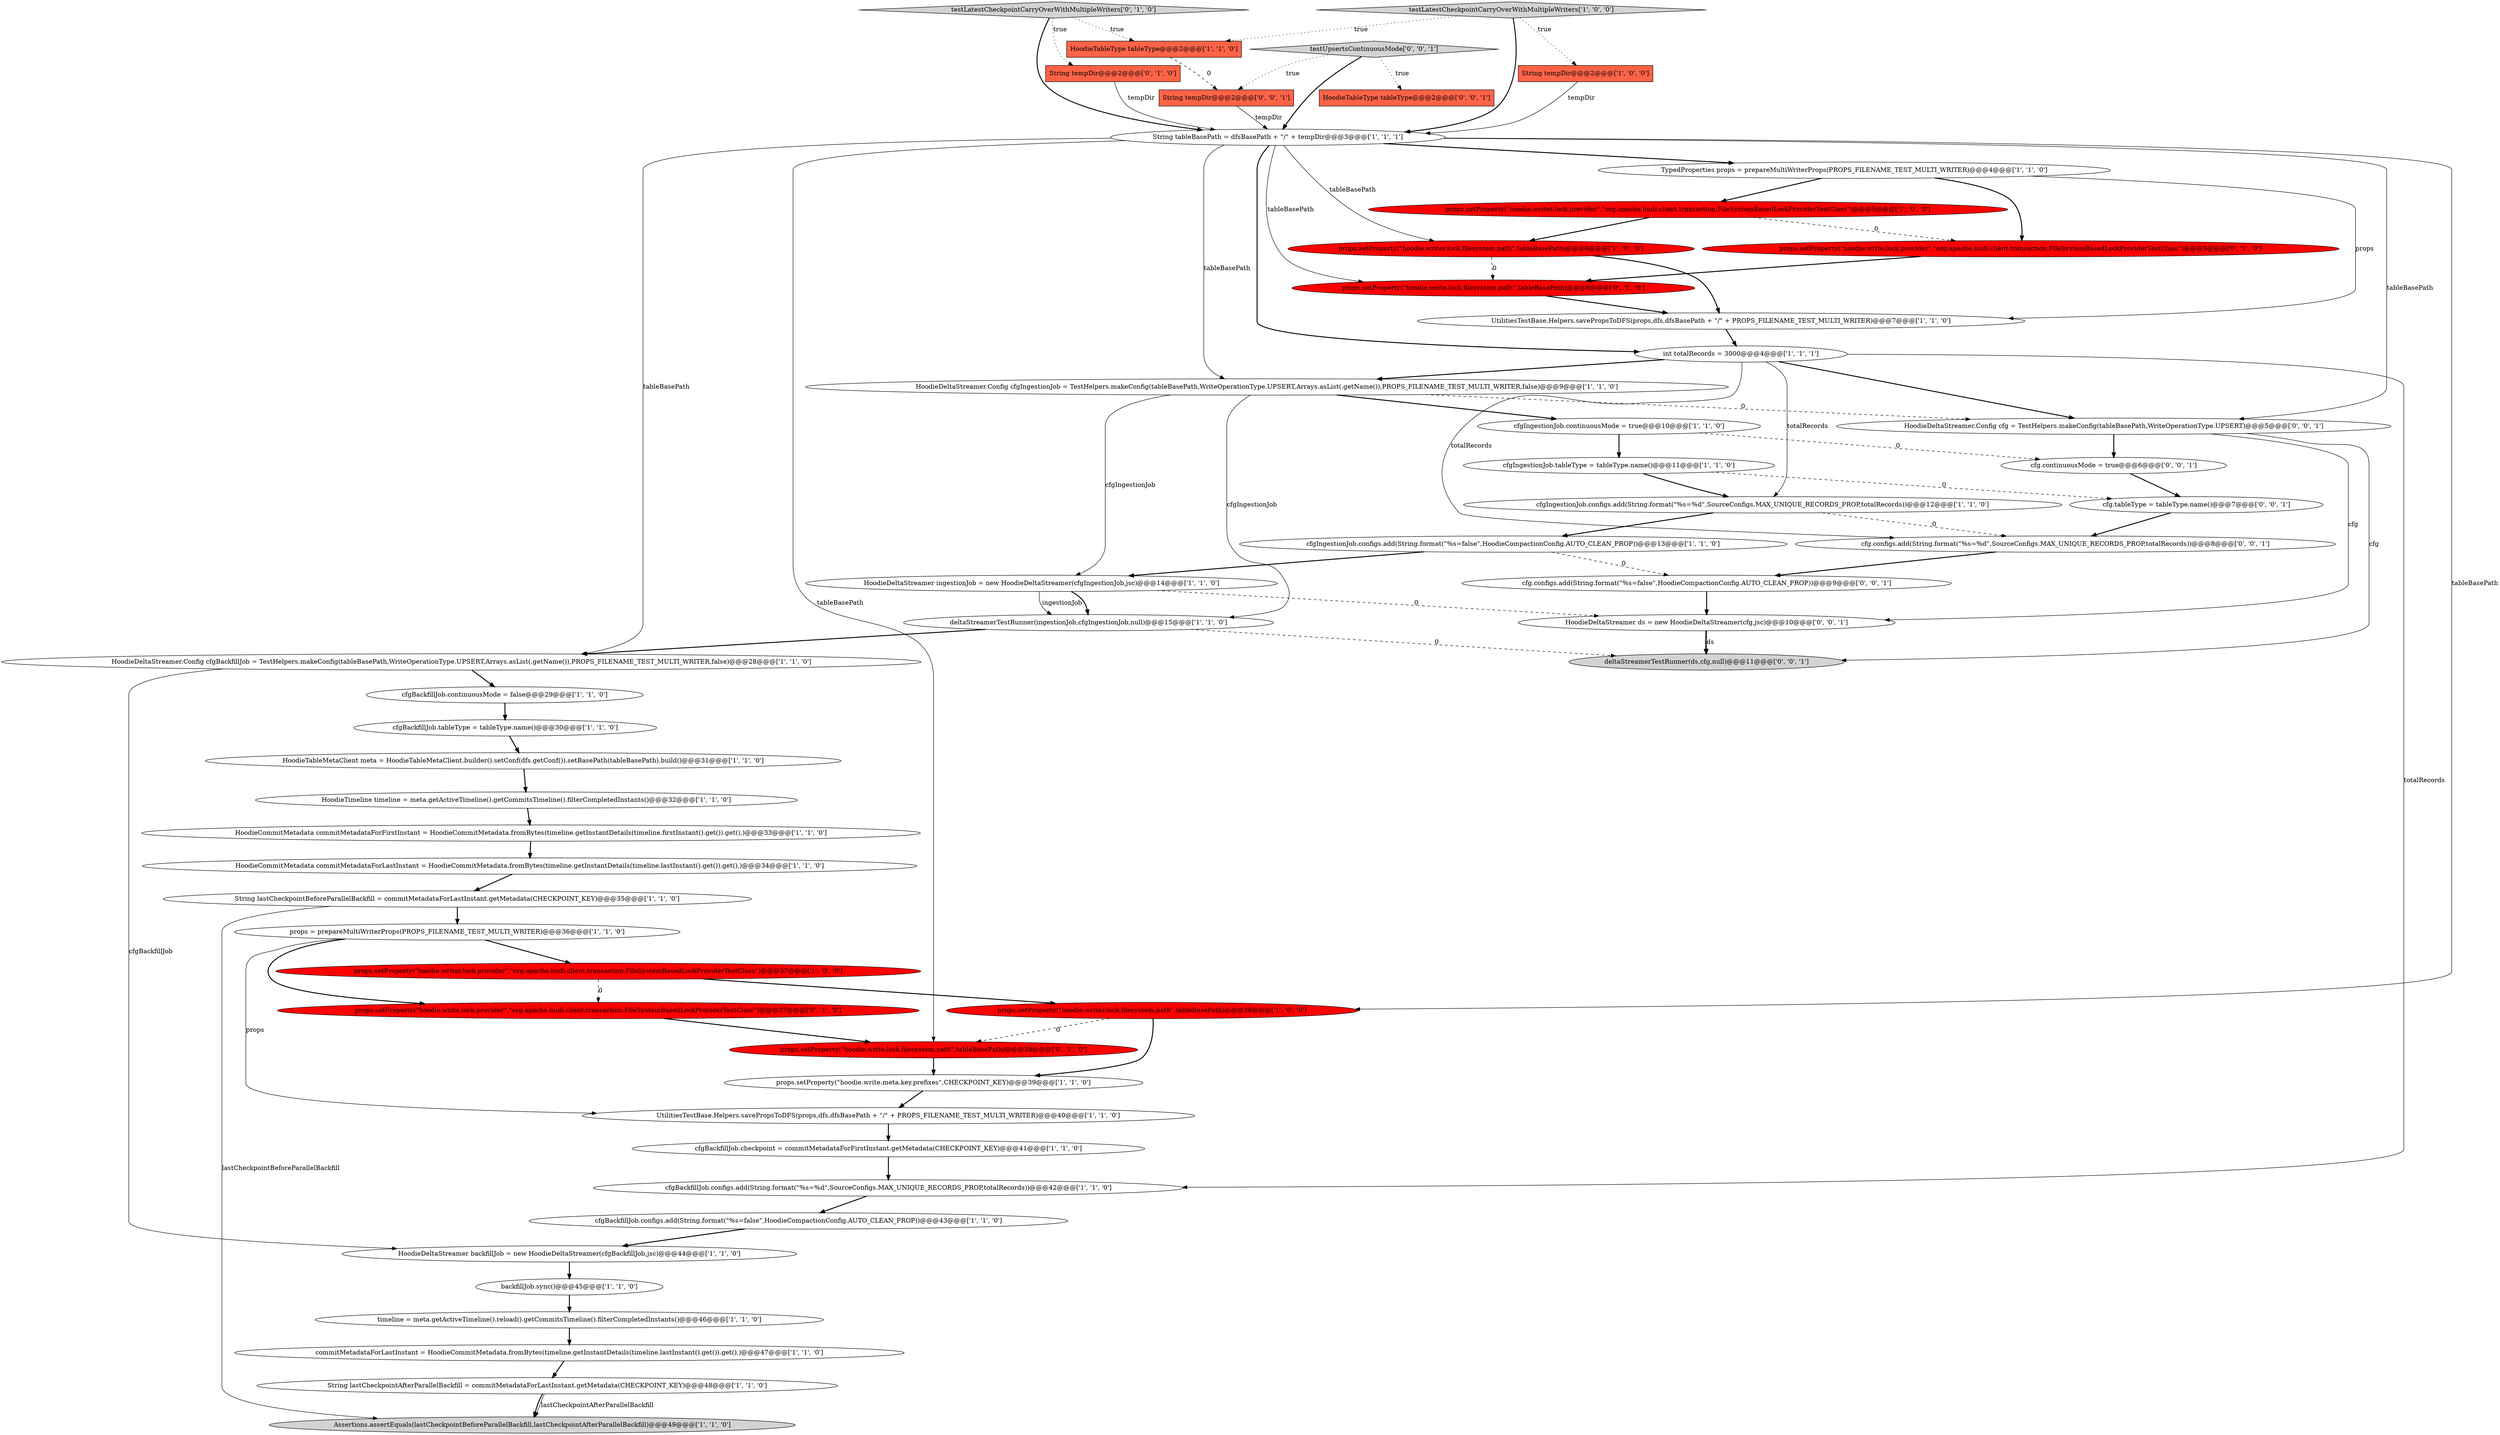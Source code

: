 digraph {
16 [style = filled, label = "cfgIngestionJob.tableType = tableType.name()@@@11@@@['1', '1', '0']", fillcolor = white, shape = ellipse image = "AAA0AAABBB1BBB"];
45 [style = filled, label = "HoodieDeltaStreamer.Config cfg = TestHelpers.makeConfig(tableBasePath,WriteOperationType.UPSERT)@@@5@@@['0', '0', '1']", fillcolor = white, shape = ellipse image = "AAA0AAABBB3BBB"];
47 [style = filled, label = "HoodieTableType tableType@@@2@@@['0', '0', '1']", fillcolor = tomato, shape = box image = "AAA0AAABBB3BBB"];
40 [style = filled, label = "testLatestCheckpointCarryOverWithMultipleWriters['0', '1', '0']", fillcolor = lightgray, shape = diamond image = "AAA0AAABBB2BBB"];
19 [style = filled, label = "props.setProperty(\"hoodie.writer.lock.filesystem.path\",tableBasePath)@@@38@@@['1', '0', '0']", fillcolor = red, shape = ellipse image = "AAA1AAABBB1BBB"];
15 [style = filled, label = "int totalRecords = 3000@@@4@@@['1', '1', '1']", fillcolor = white, shape = ellipse image = "AAA0AAABBB1BBB"];
49 [style = filled, label = "cfg.tableType = tableType.name()@@@7@@@['0', '0', '1']", fillcolor = white, shape = ellipse image = "AAA0AAABBB3BBB"];
17 [style = filled, label = "TypedProperties props = prepareMultiWriterProps(PROPS_FILENAME_TEST_MULTI_WRITER)@@@4@@@['1', '1', '0']", fillcolor = white, shape = ellipse image = "AAA0AAABBB1BBB"];
22 [style = filled, label = "String tableBasePath = dfsBasePath + \"/\" + tempDir@@@3@@@['1', '1', '1']", fillcolor = white, shape = ellipse image = "AAA0AAABBB1BBB"];
10 [style = filled, label = "String lastCheckpointBeforeParallelBackfill = commitMetadataForLastInstant.getMetadata(CHECKPOINT_KEY)@@@35@@@['1', '1', '0']", fillcolor = white, shape = ellipse image = "AAA0AAABBB1BBB"];
26 [style = filled, label = "HoodieDeltaStreamer.Config cfgIngestionJob = TestHelpers.makeConfig(tableBasePath,WriteOperationType.UPSERT,Arrays.asList(.getName()),PROPS_FILENAME_TEST_MULTI_WRITER,false)@@@9@@@['1', '1', '0']", fillcolor = white, shape = ellipse image = "AAA0AAABBB1BBB"];
41 [style = filled, label = "String tempDir@@@2@@@['0', '1', '0']", fillcolor = tomato, shape = box image = "AAA0AAABBB2BBB"];
44 [style = filled, label = "cfg.configs.add(String.format(\"%s=%d\",SourceConfigs.MAX_UNIQUE_RECORDS_PROP,totalRecords))@@@8@@@['0', '0', '1']", fillcolor = white, shape = ellipse image = "AAA0AAABBB3BBB"];
2 [style = filled, label = "cfgBackfillJob.checkpoint = commitMetadataForFirstInstant.getMetadata(CHECKPOINT_KEY)@@@41@@@['1', '1', '0']", fillcolor = white, shape = ellipse image = "AAA0AAABBB1BBB"];
36 [style = filled, label = "Assertions.assertEquals(lastCheckpointBeforeParallelBackfill,lastCheckpointAfterParallelBackfill)@@@49@@@['1', '1', '0']", fillcolor = lightgray, shape = ellipse image = "AAA0AAABBB1BBB"];
31 [style = filled, label = "HoodieTimeline timeline = meta.getActiveTimeline().getCommitsTimeline().filterCompletedInstants()@@@32@@@['1', '1', '0']", fillcolor = white, shape = ellipse image = "AAA0AAABBB1BBB"];
51 [style = filled, label = "String tempDir@@@2@@@['0', '0', '1']", fillcolor = tomato, shape = box image = "AAA0AAABBB3BBB"];
14 [style = filled, label = "UtilitiesTestBase.Helpers.savePropsToDFS(props,dfs,dfsBasePath + \"/\" + PROPS_FILENAME_TEST_MULTI_WRITER)@@@7@@@['1', '1', '0']", fillcolor = white, shape = ellipse image = "AAA0AAABBB1BBB"];
34 [style = filled, label = "props.setProperty(\"hoodie.write.meta.key.prefixes\",CHECKPOINT_KEY)@@@39@@@['1', '1', '0']", fillcolor = white, shape = ellipse image = "AAA0AAABBB1BBB"];
29 [style = filled, label = "HoodieDeltaStreamer.Config cfgBackfillJob = TestHelpers.makeConfig(tableBasePath,WriteOperationType.UPSERT,Arrays.asList(.getName()),PROPS_FILENAME_TEST_MULTI_WRITER,false)@@@28@@@['1', '1', '0']", fillcolor = white, shape = ellipse image = "AAA0AAABBB1BBB"];
27 [style = filled, label = "deltaStreamerTestRunner(ingestionJob,cfgIngestionJob,null)@@@15@@@['1', '1', '0']", fillcolor = white, shape = ellipse image = "AAA0AAABBB1BBB"];
38 [style = filled, label = "props.setProperty(\"hoodie.write.lock.provider\",\"org.apache.hudi.client.transaction.FileSystemBasedLockProviderTestClass\")@@@37@@@['0', '1', '0']", fillcolor = red, shape = ellipse image = "AAA1AAABBB2BBB"];
3 [style = filled, label = "cfgIngestionJob.configs.add(String.format(\"%s=false\",HoodieCompactionConfig.AUTO_CLEAN_PROP))@@@13@@@['1', '1', '0']", fillcolor = white, shape = ellipse image = "AAA0AAABBB1BBB"];
5 [style = filled, label = "HoodieDeltaStreamer backfillJob = new HoodieDeltaStreamer(cfgBackfillJob,jsc)@@@44@@@['1', '1', '0']", fillcolor = white, shape = ellipse image = "AAA0AAABBB1BBB"];
4 [style = filled, label = "UtilitiesTestBase.Helpers.savePropsToDFS(props,dfs,dfsBasePath + \"/\" + PROPS_FILENAME_TEST_MULTI_WRITER)@@@40@@@['1', '1', '0']", fillcolor = white, shape = ellipse image = "AAA0AAABBB1BBB"];
53 [style = filled, label = "HoodieDeltaStreamer ds = new HoodieDeltaStreamer(cfg,jsc)@@@10@@@['0', '0', '1']", fillcolor = white, shape = ellipse image = "AAA0AAABBB3BBB"];
46 [style = filled, label = "cfg.continuousMode = true@@@6@@@['0', '0', '1']", fillcolor = white, shape = ellipse image = "AAA0AAABBB3BBB"];
9 [style = filled, label = "String lastCheckpointAfterParallelBackfill = commitMetadataForLastInstant.getMetadata(CHECKPOINT_KEY)@@@48@@@['1', '1', '0']", fillcolor = white, shape = ellipse image = "AAA0AAABBB1BBB"];
25 [style = filled, label = "cfgBackfillJob.tableType = tableType.name()@@@30@@@['1', '1', '0']", fillcolor = white, shape = ellipse image = "AAA0AAABBB1BBB"];
1 [style = filled, label = "cfgIngestionJob.configs.add(String.format(\"%s=%d\",SourceConfigs.MAX_UNIQUE_RECORDS_PROP,totalRecords))@@@12@@@['1', '1', '0']", fillcolor = white, shape = ellipse image = "AAA0AAABBB1BBB"];
35 [style = filled, label = "backfillJob.sync()@@@45@@@['1', '1', '0']", fillcolor = white, shape = ellipse image = "AAA0AAABBB1BBB"];
43 [style = filled, label = "props.setProperty(\"hoodie.write.lock.filesystem.path\",tableBasePath)@@@6@@@['0', '1', '0']", fillcolor = red, shape = ellipse image = "AAA1AAABBB2BBB"];
33 [style = filled, label = "timeline = meta.getActiveTimeline().reload().getCommitsTimeline().filterCompletedInstants()@@@46@@@['1', '1', '0']", fillcolor = white, shape = ellipse image = "AAA0AAABBB1BBB"];
48 [style = filled, label = "cfg.configs.add(String.format(\"%s=false\",HoodieCompactionConfig.AUTO_CLEAN_PROP))@@@9@@@['0', '0', '1']", fillcolor = white, shape = ellipse image = "AAA0AAABBB3BBB"];
7 [style = filled, label = "testLatestCheckpointCarryOverWithMultipleWriters['1', '0', '0']", fillcolor = lightgray, shape = diamond image = "AAA0AAABBB1BBB"];
32 [style = filled, label = "props = prepareMultiWriterProps(PROPS_FILENAME_TEST_MULTI_WRITER)@@@36@@@['1', '1', '0']", fillcolor = white, shape = ellipse image = "AAA0AAABBB1BBB"];
52 [style = filled, label = "testUpsertsContinuousMode['0', '0', '1']", fillcolor = lightgray, shape = diamond image = "AAA0AAABBB3BBB"];
28 [style = filled, label = "HoodieTableType tableType@@@2@@@['1', '1', '0']", fillcolor = tomato, shape = box image = "AAA0AAABBB1BBB"];
23 [style = filled, label = "HoodieCommitMetadata commitMetadataForFirstInstant = HoodieCommitMetadata.fromBytes(timeline.getInstantDetails(timeline.firstInstant().get()).get(),)@@@33@@@['1', '1', '0']", fillcolor = white, shape = ellipse image = "AAA0AAABBB1BBB"];
12 [style = filled, label = "props.setProperty(\"hoodie.writer.lock.provider\",\"org.apache.hudi.client.transaction.FileSystemBasedLockProviderTestClass\")@@@37@@@['1', '0', '0']", fillcolor = red, shape = ellipse image = "AAA1AAABBB1BBB"];
50 [style = filled, label = "deltaStreamerTestRunner(ds,cfg,null)@@@11@@@['0', '0', '1']", fillcolor = lightgray, shape = ellipse image = "AAA0AAABBB3BBB"];
42 [style = filled, label = "props.setProperty(\"hoodie.write.lock.provider\",\"org.apache.hudi.client.transaction.FileSystemBasedLockProviderTestClass\")@@@5@@@['0', '1', '0']", fillcolor = red, shape = ellipse image = "AAA1AAABBB2BBB"];
11 [style = filled, label = "cfgIngestionJob.continuousMode = true@@@10@@@['1', '1', '0']", fillcolor = white, shape = ellipse image = "AAA0AAABBB1BBB"];
13 [style = filled, label = "cfgBackfillJob.configs.add(String.format(\"%s=%d\",SourceConfigs.MAX_UNIQUE_RECORDS_PROP,totalRecords))@@@42@@@['1', '1', '0']", fillcolor = white, shape = ellipse image = "AAA0AAABBB1BBB"];
0 [style = filled, label = "props.setProperty(\"hoodie.writer.lock.provider\",\"org.apache.hudi.client.transaction.FileSystemBasedLockProviderTestClass\")@@@5@@@['1', '0', '0']", fillcolor = red, shape = ellipse image = "AAA1AAABBB1BBB"];
8 [style = filled, label = "HoodieDeltaStreamer ingestionJob = new HoodieDeltaStreamer(cfgIngestionJob,jsc)@@@14@@@['1', '1', '0']", fillcolor = white, shape = ellipse image = "AAA0AAABBB1BBB"];
18 [style = filled, label = "String tempDir@@@2@@@['1', '0', '0']", fillcolor = tomato, shape = box image = "AAA0AAABBB1BBB"];
37 [style = filled, label = "cfgBackfillJob.configs.add(String.format(\"%s=false\",HoodieCompactionConfig.AUTO_CLEAN_PROP))@@@43@@@['1', '1', '0']", fillcolor = white, shape = ellipse image = "AAA0AAABBB1BBB"];
39 [style = filled, label = "props.setProperty(\"hoodie.write.lock.filesystem.path\",tableBasePath)@@@38@@@['0', '1', '0']", fillcolor = red, shape = ellipse image = "AAA1AAABBB2BBB"];
6 [style = filled, label = "HoodieTableMetaClient meta = HoodieTableMetaClient.builder().setConf(dfs.getConf()).setBasePath(tableBasePath).build()@@@31@@@['1', '1', '0']", fillcolor = white, shape = ellipse image = "AAA0AAABBB1BBB"];
30 [style = filled, label = "commitMetadataForLastInstant = HoodieCommitMetadata.fromBytes(timeline.getInstantDetails(timeline.lastInstant().get()).get(),)@@@47@@@['1', '1', '0']", fillcolor = white, shape = ellipse image = "AAA0AAABBB1BBB"];
20 [style = filled, label = "props.setProperty(\"hoodie.writer.lock.filesystem.path\",tableBasePath)@@@6@@@['1', '0', '0']", fillcolor = red, shape = ellipse image = "AAA1AAABBB1BBB"];
24 [style = filled, label = "HoodieCommitMetadata commitMetadataForLastInstant = HoodieCommitMetadata.fromBytes(timeline.getInstantDetails(timeline.lastInstant().get()).get(),)@@@34@@@['1', '1', '0']", fillcolor = white, shape = ellipse image = "AAA0AAABBB1BBB"];
21 [style = filled, label = "cfgBackfillJob.continuousMode = false@@@29@@@['1', '1', '0']", fillcolor = white, shape = ellipse image = "AAA0AAABBB1BBB"];
12->38 [style = dashed, label="0"];
26->8 [style = solid, label="cfgIngestionJob"];
41->22 [style = solid, label="tempDir"];
22->15 [style = bold, label=""];
8->27 [style = solid, label="ingestionJob"];
32->12 [style = bold, label=""];
40->28 [style = dotted, label="true"];
53->50 [style = solid, label="ds"];
10->32 [style = bold, label=""];
52->51 [style = dotted, label="true"];
25->6 [style = bold, label=""];
15->13 [style = solid, label="totalRecords"];
38->39 [style = bold, label=""];
22->20 [style = solid, label="tableBasePath"];
1->44 [style = dashed, label="0"];
26->11 [style = bold, label=""];
37->5 [style = bold, label=""];
0->42 [style = dashed, label="0"];
10->36 [style = solid, label="lastCheckpointBeforeParallelBackfill"];
40->22 [style = bold, label=""];
11->46 [style = dashed, label="0"];
22->45 [style = solid, label="tableBasePath"];
8->27 [style = bold, label=""];
22->19 [style = solid, label="tableBasePath"];
32->4 [style = solid, label="props"];
40->41 [style = dotted, label="true"];
24->10 [style = bold, label=""];
11->16 [style = bold, label=""];
19->34 [style = bold, label=""];
26->45 [style = dashed, label="0"];
45->53 [style = solid, label="cfg"];
39->34 [style = bold, label=""];
9->36 [style = solid, label="lastCheckpointAfterParallelBackfill"];
20->14 [style = bold, label=""];
4->2 [style = bold, label=""];
21->25 [style = bold, label=""];
17->42 [style = bold, label=""];
13->37 [style = bold, label=""];
33->30 [style = bold, label=""];
22->17 [style = bold, label=""];
0->20 [style = bold, label=""];
14->15 [style = bold, label=""];
45->46 [style = bold, label=""];
27->29 [style = bold, label=""];
27->50 [style = dashed, label="0"];
3->48 [style = dashed, label="0"];
22->39 [style = solid, label="tableBasePath"];
49->44 [style = bold, label=""];
1->3 [style = bold, label=""];
17->14 [style = solid, label="props"];
30->9 [style = bold, label=""];
52->22 [style = bold, label=""];
28->51 [style = dashed, label="0"];
29->21 [style = bold, label=""];
53->50 [style = bold, label=""];
15->1 [style = solid, label="totalRecords"];
15->44 [style = solid, label="totalRecords"];
7->22 [style = bold, label=""];
22->29 [style = solid, label="tableBasePath"];
17->0 [style = bold, label=""];
19->39 [style = dashed, label="0"];
16->1 [style = bold, label=""];
43->14 [style = bold, label=""];
22->26 [style = solid, label="tableBasePath"];
3->8 [style = bold, label=""];
18->22 [style = solid, label="tempDir"];
7->18 [style = dotted, label="true"];
45->50 [style = solid, label="cfg"];
52->47 [style = dotted, label="true"];
20->43 [style = dashed, label="0"];
5->35 [style = bold, label=""];
7->28 [style = dotted, label="true"];
9->36 [style = bold, label=""];
31->23 [style = bold, label=""];
42->43 [style = bold, label=""];
15->45 [style = bold, label=""];
46->49 [style = bold, label=""];
22->43 [style = solid, label="tableBasePath"];
35->33 [style = bold, label=""];
8->53 [style = dashed, label="0"];
48->53 [style = bold, label=""];
15->26 [style = bold, label=""];
2->13 [style = bold, label=""];
32->38 [style = bold, label=""];
23->24 [style = bold, label=""];
6->31 [style = bold, label=""];
44->48 [style = bold, label=""];
26->27 [style = solid, label="cfgIngestionJob"];
16->49 [style = dashed, label="0"];
51->22 [style = solid, label="tempDir"];
34->4 [style = bold, label=""];
12->19 [style = bold, label=""];
29->5 [style = solid, label="cfgBackfillJob"];
}
